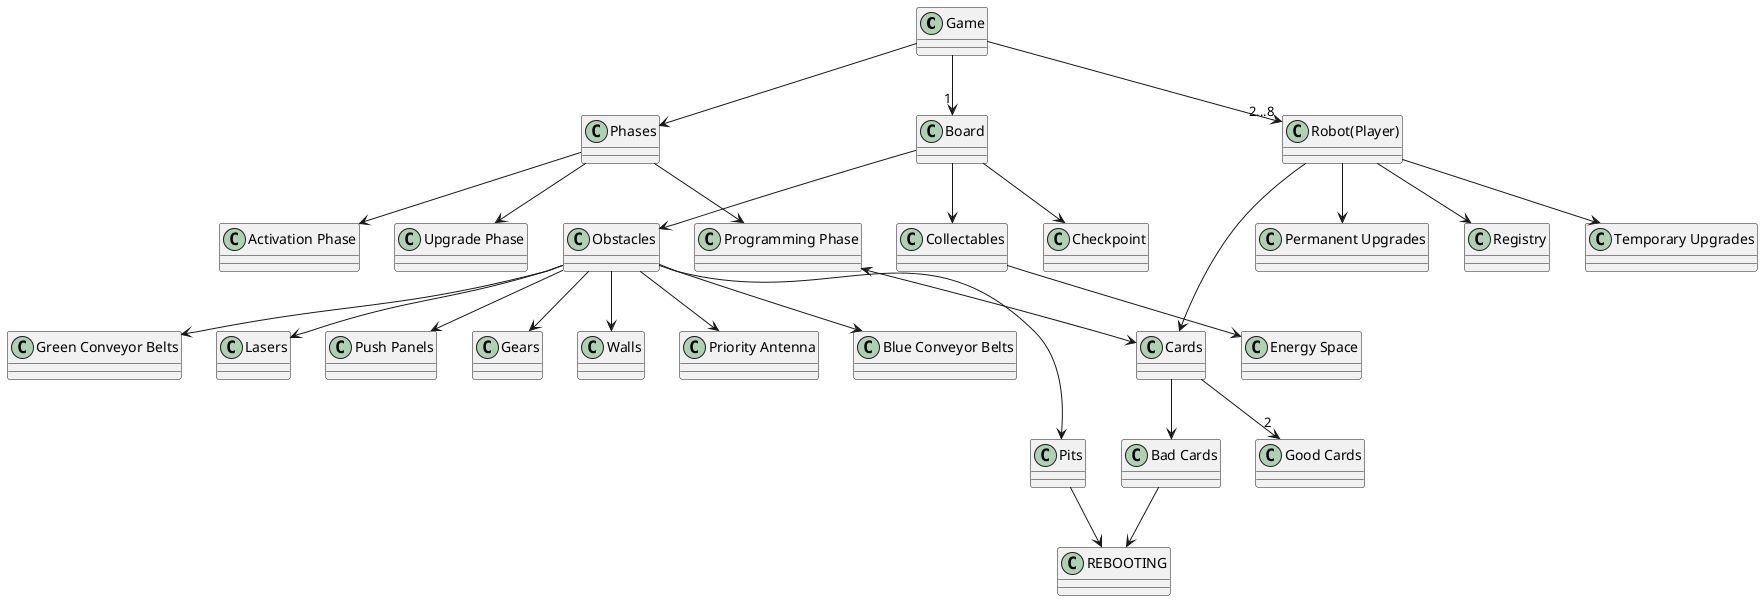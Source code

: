 @startuml ClassDiagram_v3

class "Game" as Game {
}

class "Obstacles" as Obstacles {
}

class "Robot(Player)" as Robot(Player) {
}

class "Upgrade Phase" as Upgrade_Phase {
}

class "Programming Phase" as Programming_Phase {
}

class "Activation Phase" as Activation_Phase {
}

class "Cards" as Cards {
}

class "Blue Conveyor Belts" as Blue_Conveyor_Belts{
}

class "Green Conveyor Belts" as Green_Conveyor_Belts{
}

class "Lasers" as Lasers{
}

class "Push Panels" as Push_Panels{
}

class "Gears" as Gears{
}

class "Energy Space" as Energy_Space{
}

class "Checkpoint" as Checkpoint{
}

class "Temporary Upgrades" as Temporary_Upgrades {
}

class "Board" as Board {
}

class "Phases" as Phases {
}

class "Collectables" as Collectables {
}

class "Good Cards" as Good_Cards {
}

class "Bad Cards" as Bad_Card {
}

class "Walls" as Walls {
}

class "Pits" as Pits {
}

class "Priority Antenna" as Priority_Antenna {
}

class "Permanent Upgrades" as Permanent_Upgrades {
}

class "REBOOTING" as REBOOTING {
}

class "Registry" as Registry {
}

Game --> "1""Board"
Game --> "2...8""Robot(Player)"
Board --> Obstacles
Obstacles --> Push_Panels
Obstacles --> Lasers
Obstacles --> Green_Conveyor_Belts
Obstacles --> Blue_Conveyor_Belts
Obstacles --> "Gears"
"Robot(Player)" --> "Cards"
"Robot(Player)" --> Temporary_Upgrades
Game --> Phases
Board --> Collectables
Collectables --> Energy_Space
Phases --> Activation_Phase
Phases --> Upgrade_Phase
Phases --> Programming_Phase
Programming_Phase <--> Cards
Board --> Checkpoint
Cards --> "2"Good_Cards
Cards --> Bad_Card
Obstacles --> Walls
Obstacles --> Pits
Obstacles --> Priority_Antenna
"Robot(Player)" --> Permanent_Upgrades
Pits --> REBOOTING
Bad_Card --> REBOOTING
"Robot(Player)" --> "Registry"

@enduml